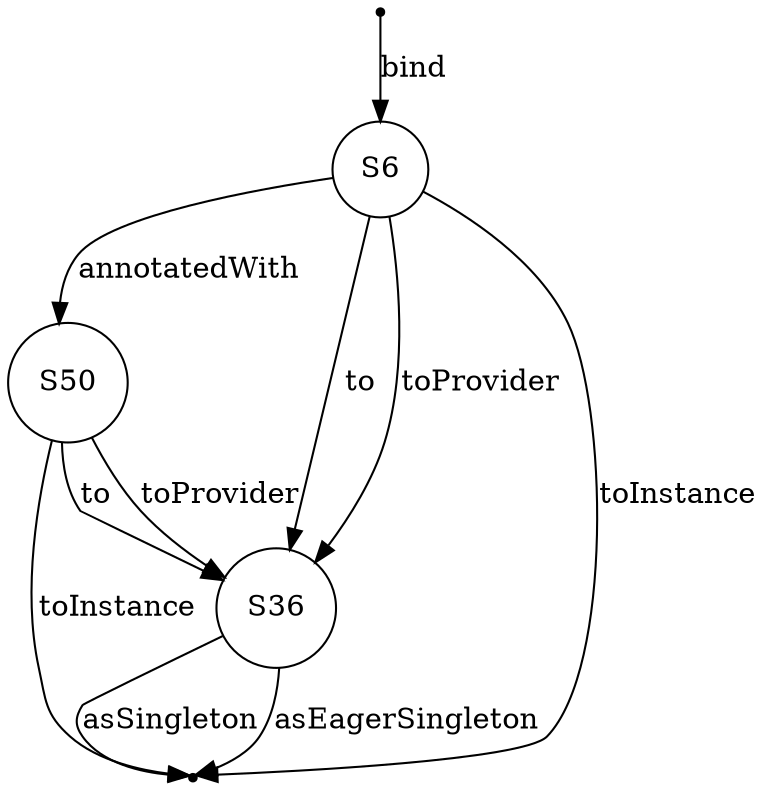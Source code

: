 digraph {
S36[shape=circle];
S51[shape=point];
S50[shape=circle];
S6[shape=circle];
S2[shape=point];
S50 -> S36[label="toProvider"];
S50 -> S51[label="toInstance"];
S6 -> S50[label="annotatedWith"];
S36 -> S51[label="asSingleton"];
S6 -> S51[label="toInstance"];
S36 -> S51[label="asEagerSingleton"];
S6 -> S36[label="to"];
S6 -> S36[label="toProvider"];
S50 -> S36[label="to"];
S2 -> S6[label="bind"];
}
